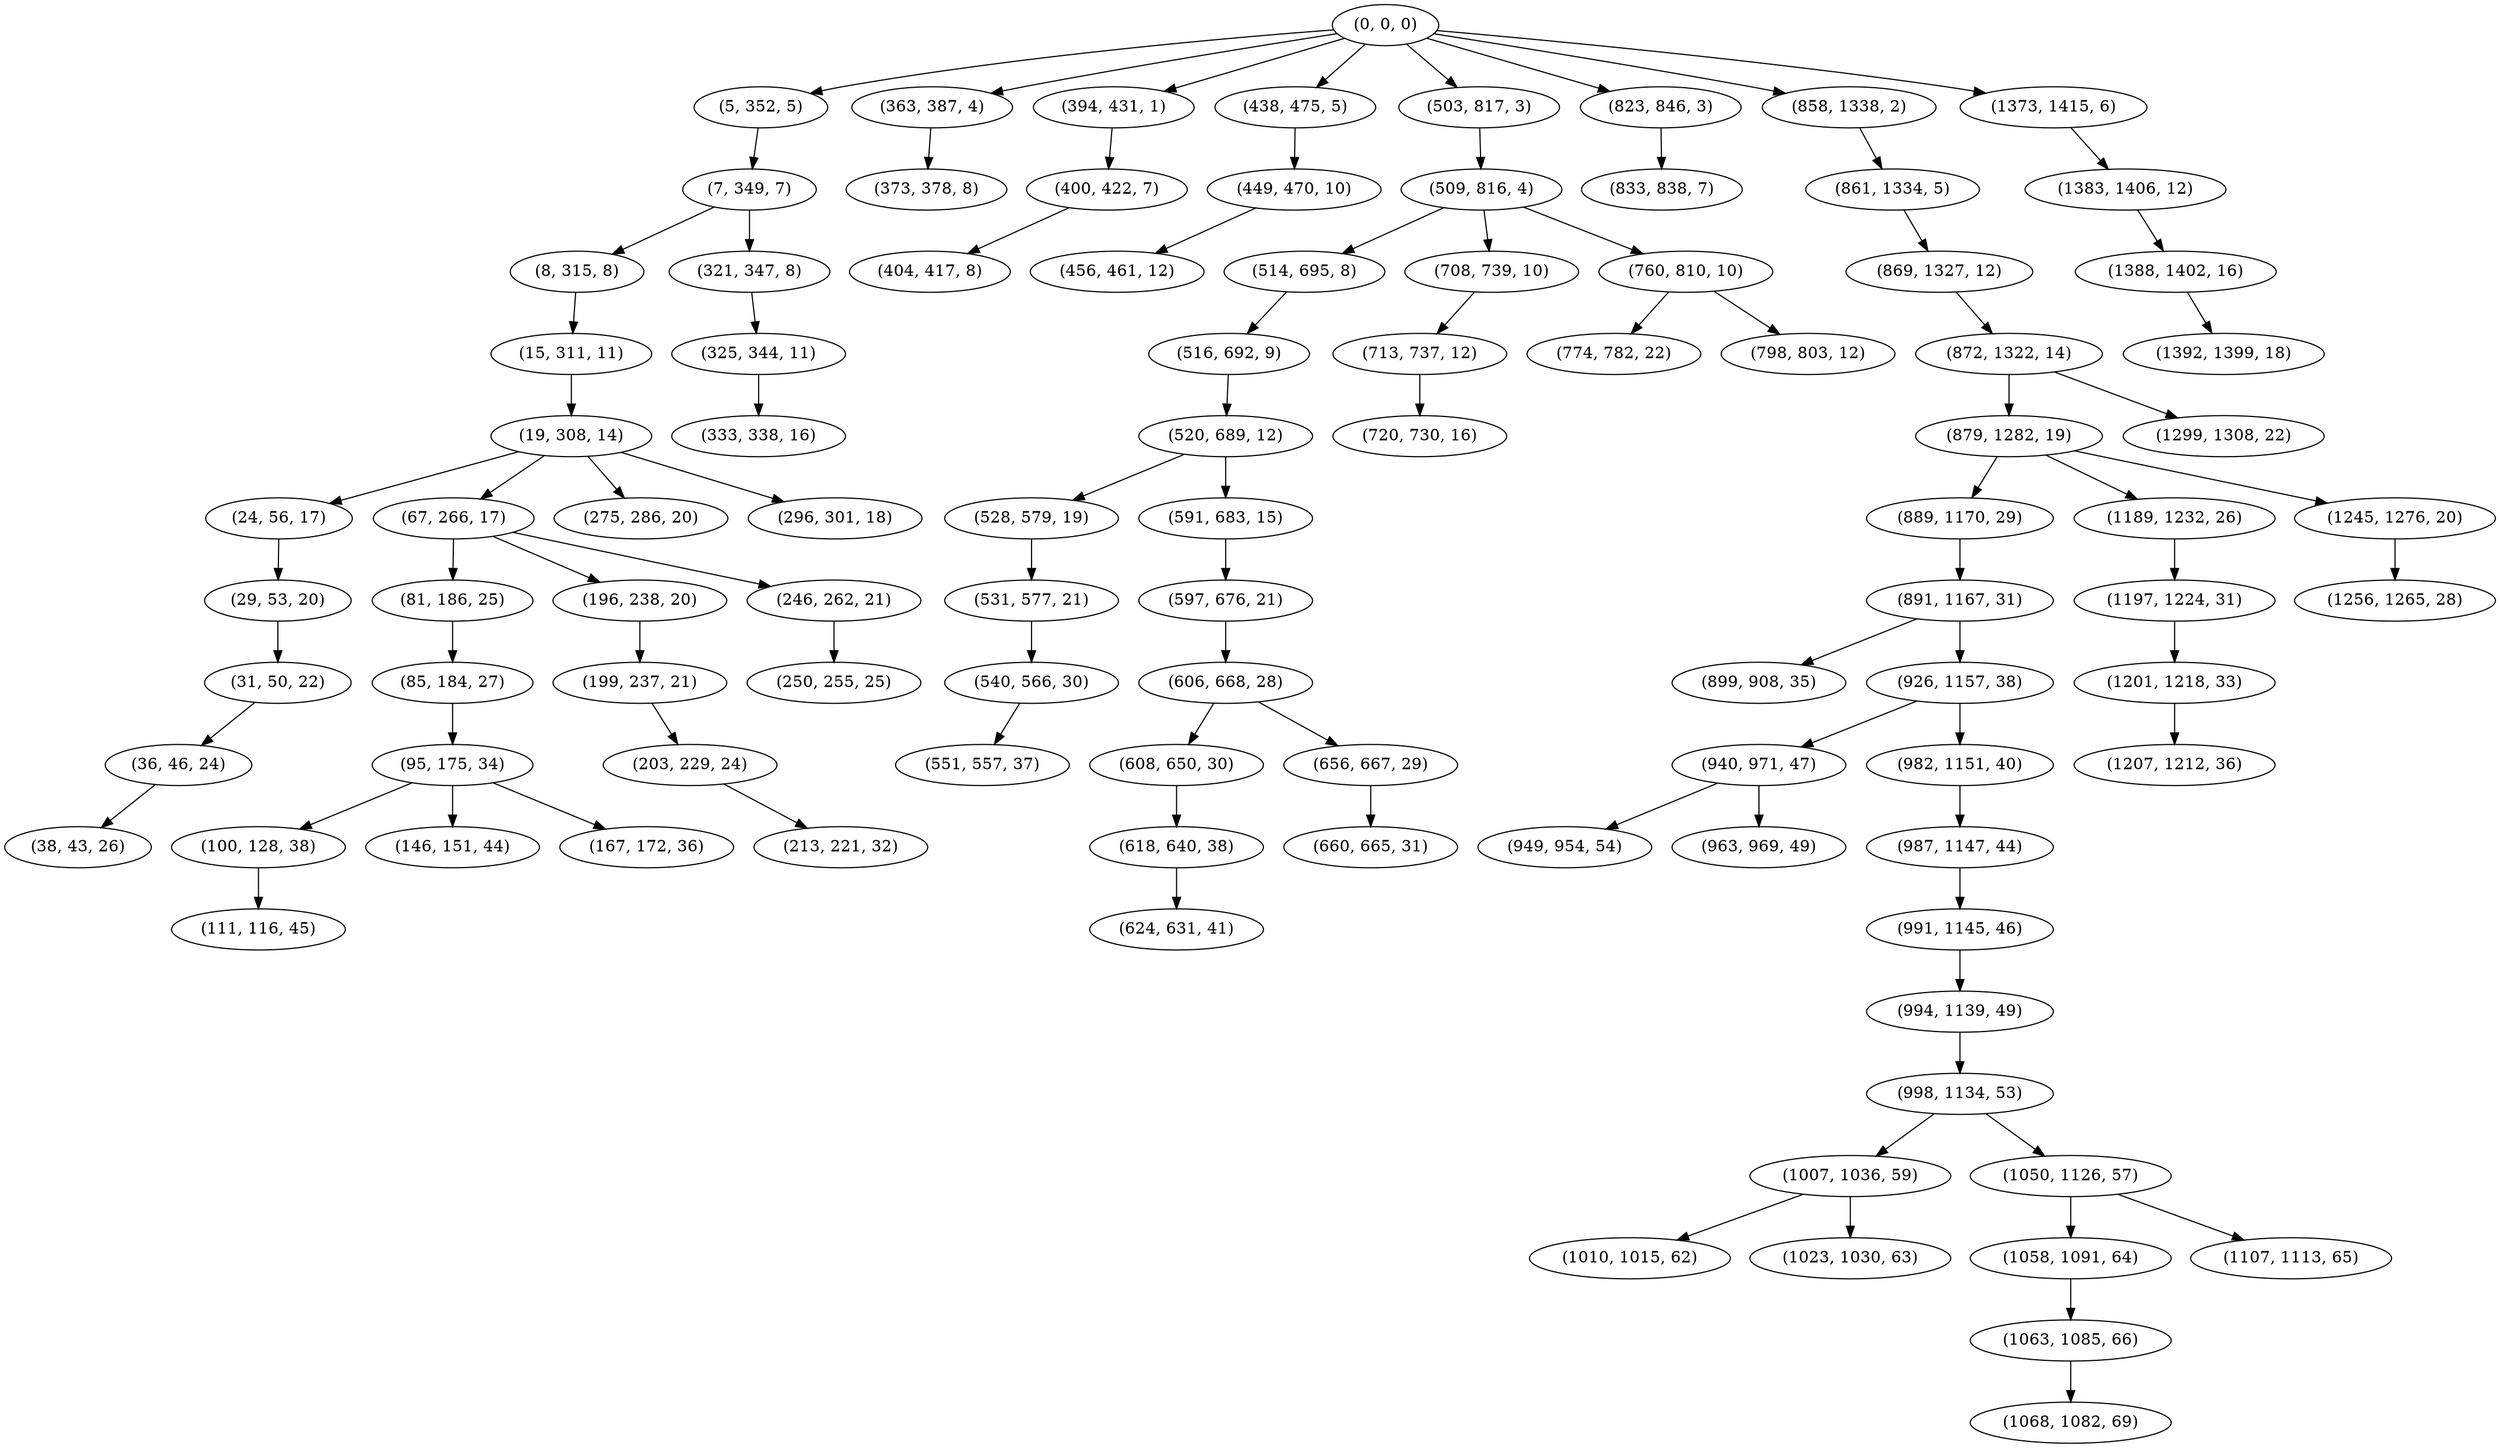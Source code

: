 digraph tree {
    "(0, 0, 0)";
    "(5, 352, 5)";
    "(7, 349, 7)";
    "(8, 315, 8)";
    "(15, 311, 11)";
    "(19, 308, 14)";
    "(24, 56, 17)";
    "(29, 53, 20)";
    "(31, 50, 22)";
    "(36, 46, 24)";
    "(38, 43, 26)";
    "(67, 266, 17)";
    "(81, 186, 25)";
    "(85, 184, 27)";
    "(95, 175, 34)";
    "(100, 128, 38)";
    "(111, 116, 45)";
    "(146, 151, 44)";
    "(167, 172, 36)";
    "(196, 238, 20)";
    "(199, 237, 21)";
    "(203, 229, 24)";
    "(213, 221, 32)";
    "(246, 262, 21)";
    "(250, 255, 25)";
    "(275, 286, 20)";
    "(296, 301, 18)";
    "(321, 347, 8)";
    "(325, 344, 11)";
    "(333, 338, 16)";
    "(363, 387, 4)";
    "(373, 378, 8)";
    "(394, 431, 1)";
    "(400, 422, 7)";
    "(404, 417, 8)";
    "(438, 475, 5)";
    "(449, 470, 10)";
    "(456, 461, 12)";
    "(503, 817, 3)";
    "(509, 816, 4)";
    "(514, 695, 8)";
    "(516, 692, 9)";
    "(520, 689, 12)";
    "(528, 579, 19)";
    "(531, 577, 21)";
    "(540, 566, 30)";
    "(551, 557, 37)";
    "(591, 683, 15)";
    "(597, 676, 21)";
    "(606, 668, 28)";
    "(608, 650, 30)";
    "(618, 640, 38)";
    "(624, 631, 41)";
    "(656, 667, 29)";
    "(660, 665, 31)";
    "(708, 739, 10)";
    "(713, 737, 12)";
    "(720, 730, 16)";
    "(760, 810, 10)";
    "(774, 782, 22)";
    "(798, 803, 12)";
    "(823, 846, 3)";
    "(833, 838, 7)";
    "(858, 1338, 2)";
    "(861, 1334, 5)";
    "(869, 1327, 12)";
    "(872, 1322, 14)";
    "(879, 1282, 19)";
    "(889, 1170, 29)";
    "(891, 1167, 31)";
    "(899, 908, 35)";
    "(926, 1157, 38)";
    "(940, 971, 47)";
    "(949, 954, 54)";
    "(963, 969, 49)";
    "(982, 1151, 40)";
    "(987, 1147, 44)";
    "(991, 1145, 46)";
    "(994, 1139, 49)";
    "(998, 1134, 53)";
    "(1007, 1036, 59)";
    "(1010, 1015, 62)";
    "(1023, 1030, 63)";
    "(1050, 1126, 57)";
    "(1058, 1091, 64)";
    "(1063, 1085, 66)";
    "(1068, 1082, 69)";
    "(1107, 1113, 65)";
    "(1189, 1232, 26)";
    "(1197, 1224, 31)";
    "(1201, 1218, 33)";
    "(1207, 1212, 36)";
    "(1245, 1276, 20)";
    "(1256, 1265, 28)";
    "(1299, 1308, 22)";
    "(1373, 1415, 6)";
    "(1383, 1406, 12)";
    "(1388, 1402, 16)";
    "(1392, 1399, 18)";
    "(0, 0, 0)" -> "(5, 352, 5)";
    "(0, 0, 0)" -> "(363, 387, 4)";
    "(0, 0, 0)" -> "(394, 431, 1)";
    "(0, 0, 0)" -> "(438, 475, 5)";
    "(0, 0, 0)" -> "(503, 817, 3)";
    "(0, 0, 0)" -> "(823, 846, 3)";
    "(0, 0, 0)" -> "(858, 1338, 2)";
    "(0, 0, 0)" -> "(1373, 1415, 6)";
    "(5, 352, 5)" -> "(7, 349, 7)";
    "(7, 349, 7)" -> "(8, 315, 8)";
    "(7, 349, 7)" -> "(321, 347, 8)";
    "(8, 315, 8)" -> "(15, 311, 11)";
    "(15, 311, 11)" -> "(19, 308, 14)";
    "(19, 308, 14)" -> "(24, 56, 17)";
    "(19, 308, 14)" -> "(67, 266, 17)";
    "(19, 308, 14)" -> "(275, 286, 20)";
    "(19, 308, 14)" -> "(296, 301, 18)";
    "(24, 56, 17)" -> "(29, 53, 20)";
    "(29, 53, 20)" -> "(31, 50, 22)";
    "(31, 50, 22)" -> "(36, 46, 24)";
    "(36, 46, 24)" -> "(38, 43, 26)";
    "(67, 266, 17)" -> "(81, 186, 25)";
    "(67, 266, 17)" -> "(196, 238, 20)";
    "(67, 266, 17)" -> "(246, 262, 21)";
    "(81, 186, 25)" -> "(85, 184, 27)";
    "(85, 184, 27)" -> "(95, 175, 34)";
    "(95, 175, 34)" -> "(100, 128, 38)";
    "(95, 175, 34)" -> "(146, 151, 44)";
    "(95, 175, 34)" -> "(167, 172, 36)";
    "(100, 128, 38)" -> "(111, 116, 45)";
    "(196, 238, 20)" -> "(199, 237, 21)";
    "(199, 237, 21)" -> "(203, 229, 24)";
    "(203, 229, 24)" -> "(213, 221, 32)";
    "(246, 262, 21)" -> "(250, 255, 25)";
    "(321, 347, 8)" -> "(325, 344, 11)";
    "(325, 344, 11)" -> "(333, 338, 16)";
    "(363, 387, 4)" -> "(373, 378, 8)";
    "(394, 431, 1)" -> "(400, 422, 7)";
    "(400, 422, 7)" -> "(404, 417, 8)";
    "(438, 475, 5)" -> "(449, 470, 10)";
    "(449, 470, 10)" -> "(456, 461, 12)";
    "(503, 817, 3)" -> "(509, 816, 4)";
    "(509, 816, 4)" -> "(514, 695, 8)";
    "(509, 816, 4)" -> "(708, 739, 10)";
    "(509, 816, 4)" -> "(760, 810, 10)";
    "(514, 695, 8)" -> "(516, 692, 9)";
    "(516, 692, 9)" -> "(520, 689, 12)";
    "(520, 689, 12)" -> "(528, 579, 19)";
    "(520, 689, 12)" -> "(591, 683, 15)";
    "(528, 579, 19)" -> "(531, 577, 21)";
    "(531, 577, 21)" -> "(540, 566, 30)";
    "(540, 566, 30)" -> "(551, 557, 37)";
    "(591, 683, 15)" -> "(597, 676, 21)";
    "(597, 676, 21)" -> "(606, 668, 28)";
    "(606, 668, 28)" -> "(608, 650, 30)";
    "(606, 668, 28)" -> "(656, 667, 29)";
    "(608, 650, 30)" -> "(618, 640, 38)";
    "(618, 640, 38)" -> "(624, 631, 41)";
    "(656, 667, 29)" -> "(660, 665, 31)";
    "(708, 739, 10)" -> "(713, 737, 12)";
    "(713, 737, 12)" -> "(720, 730, 16)";
    "(760, 810, 10)" -> "(774, 782, 22)";
    "(760, 810, 10)" -> "(798, 803, 12)";
    "(823, 846, 3)" -> "(833, 838, 7)";
    "(858, 1338, 2)" -> "(861, 1334, 5)";
    "(861, 1334, 5)" -> "(869, 1327, 12)";
    "(869, 1327, 12)" -> "(872, 1322, 14)";
    "(872, 1322, 14)" -> "(879, 1282, 19)";
    "(872, 1322, 14)" -> "(1299, 1308, 22)";
    "(879, 1282, 19)" -> "(889, 1170, 29)";
    "(879, 1282, 19)" -> "(1189, 1232, 26)";
    "(879, 1282, 19)" -> "(1245, 1276, 20)";
    "(889, 1170, 29)" -> "(891, 1167, 31)";
    "(891, 1167, 31)" -> "(899, 908, 35)";
    "(891, 1167, 31)" -> "(926, 1157, 38)";
    "(926, 1157, 38)" -> "(940, 971, 47)";
    "(926, 1157, 38)" -> "(982, 1151, 40)";
    "(940, 971, 47)" -> "(949, 954, 54)";
    "(940, 971, 47)" -> "(963, 969, 49)";
    "(982, 1151, 40)" -> "(987, 1147, 44)";
    "(987, 1147, 44)" -> "(991, 1145, 46)";
    "(991, 1145, 46)" -> "(994, 1139, 49)";
    "(994, 1139, 49)" -> "(998, 1134, 53)";
    "(998, 1134, 53)" -> "(1007, 1036, 59)";
    "(998, 1134, 53)" -> "(1050, 1126, 57)";
    "(1007, 1036, 59)" -> "(1010, 1015, 62)";
    "(1007, 1036, 59)" -> "(1023, 1030, 63)";
    "(1050, 1126, 57)" -> "(1058, 1091, 64)";
    "(1050, 1126, 57)" -> "(1107, 1113, 65)";
    "(1058, 1091, 64)" -> "(1063, 1085, 66)";
    "(1063, 1085, 66)" -> "(1068, 1082, 69)";
    "(1189, 1232, 26)" -> "(1197, 1224, 31)";
    "(1197, 1224, 31)" -> "(1201, 1218, 33)";
    "(1201, 1218, 33)" -> "(1207, 1212, 36)";
    "(1245, 1276, 20)" -> "(1256, 1265, 28)";
    "(1373, 1415, 6)" -> "(1383, 1406, 12)";
    "(1383, 1406, 12)" -> "(1388, 1402, 16)";
    "(1388, 1402, 16)" -> "(1392, 1399, 18)";
}
